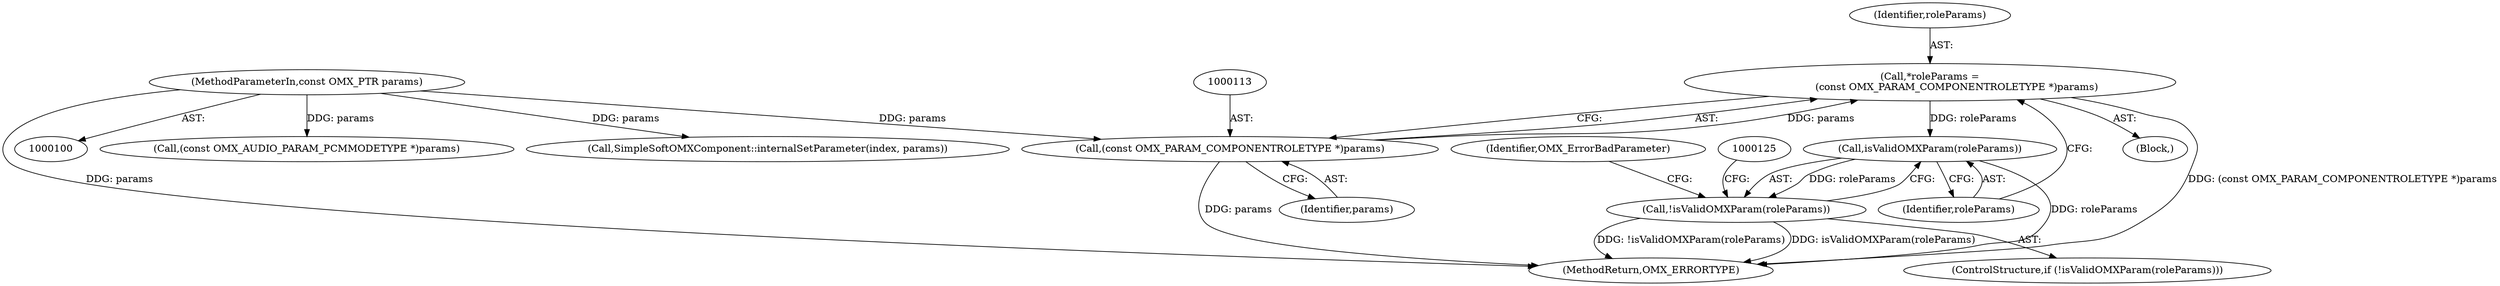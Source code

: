 digraph "0_Android_295c883fe3105b19bcd0f9e07d54c6b589fc5bff_26@pointer" {
"1000110" [label="(Call,*roleParams =\n                 (const OMX_PARAM_COMPONENTROLETYPE *)params)"];
"1000112" [label="(Call,(const OMX_PARAM_COMPONENTROLETYPE *)params)"];
"1000102" [label="(MethodParameterIn,const OMX_PTR params)"];
"1000117" [label="(Call,isValidOMXParam(roleParams))"];
"1000116" [label="(Call,!isValidOMXParam(roleParams))"];
"1000111" [label="(Identifier,roleParams)"];
"1000143" [label="(Call,(const OMX_AUDIO_PARAM_PCMMODETYPE *)params)"];
"1000115" [label="(ControlStructure,if (!isValidOMXParam(roleParams)))"];
"1000118" [label="(Identifier,roleParams)"];
"1000102" [label="(MethodParameterIn,const OMX_PTR params)"];
"1000108" [label="(Block,)"];
"1000176" [label="(Call,SimpleSoftOMXComponent::internalSetParameter(index, params))"];
"1000112" [label="(Call,(const OMX_PARAM_COMPONENTROLETYPE *)params)"];
"1000121" [label="(Identifier,OMX_ErrorBadParameter)"];
"1000117" [label="(Call,isValidOMXParam(roleParams))"];
"1000116" [label="(Call,!isValidOMXParam(roleParams))"];
"1000114" [label="(Identifier,params)"];
"1000179" [label="(MethodReturn,OMX_ERRORTYPE)"];
"1000110" [label="(Call,*roleParams =\n                 (const OMX_PARAM_COMPONENTROLETYPE *)params)"];
"1000110" -> "1000108"  [label="AST: "];
"1000110" -> "1000112"  [label="CFG: "];
"1000111" -> "1000110"  [label="AST: "];
"1000112" -> "1000110"  [label="AST: "];
"1000118" -> "1000110"  [label="CFG: "];
"1000110" -> "1000179"  [label="DDG: (const OMX_PARAM_COMPONENTROLETYPE *)params"];
"1000112" -> "1000110"  [label="DDG: params"];
"1000110" -> "1000117"  [label="DDG: roleParams"];
"1000112" -> "1000114"  [label="CFG: "];
"1000113" -> "1000112"  [label="AST: "];
"1000114" -> "1000112"  [label="AST: "];
"1000112" -> "1000179"  [label="DDG: params"];
"1000102" -> "1000112"  [label="DDG: params"];
"1000102" -> "1000100"  [label="AST: "];
"1000102" -> "1000179"  [label="DDG: params"];
"1000102" -> "1000143"  [label="DDG: params"];
"1000102" -> "1000176"  [label="DDG: params"];
"1000117" -> "1000116"  [label="AST: "];
"1000117" -> "1000118"  [label="CFG: "];
"1000118" -> "1000117"  [label="AST: "];
"1000116" -> "1000117"  [label="CFG: "];
"1000117" -> "1000179"  [label="DDG: roleParams"];
"1000117" -> "1000116"  [label="DDG: roleParams"];
"1000116" -> "1000115"  [label="AST: "];
"1000121" -> "1000116"  [label="CFG: "];
"1000125" -> "1000116"  [label="CFG: "];
"1000116" -> "1000179"  [label="DDG: isValidOMXParam(roleParams)"];
"1000116" -> "1000179"  [label="DDG: !isValidOMXParam(roleParams)"];
}
